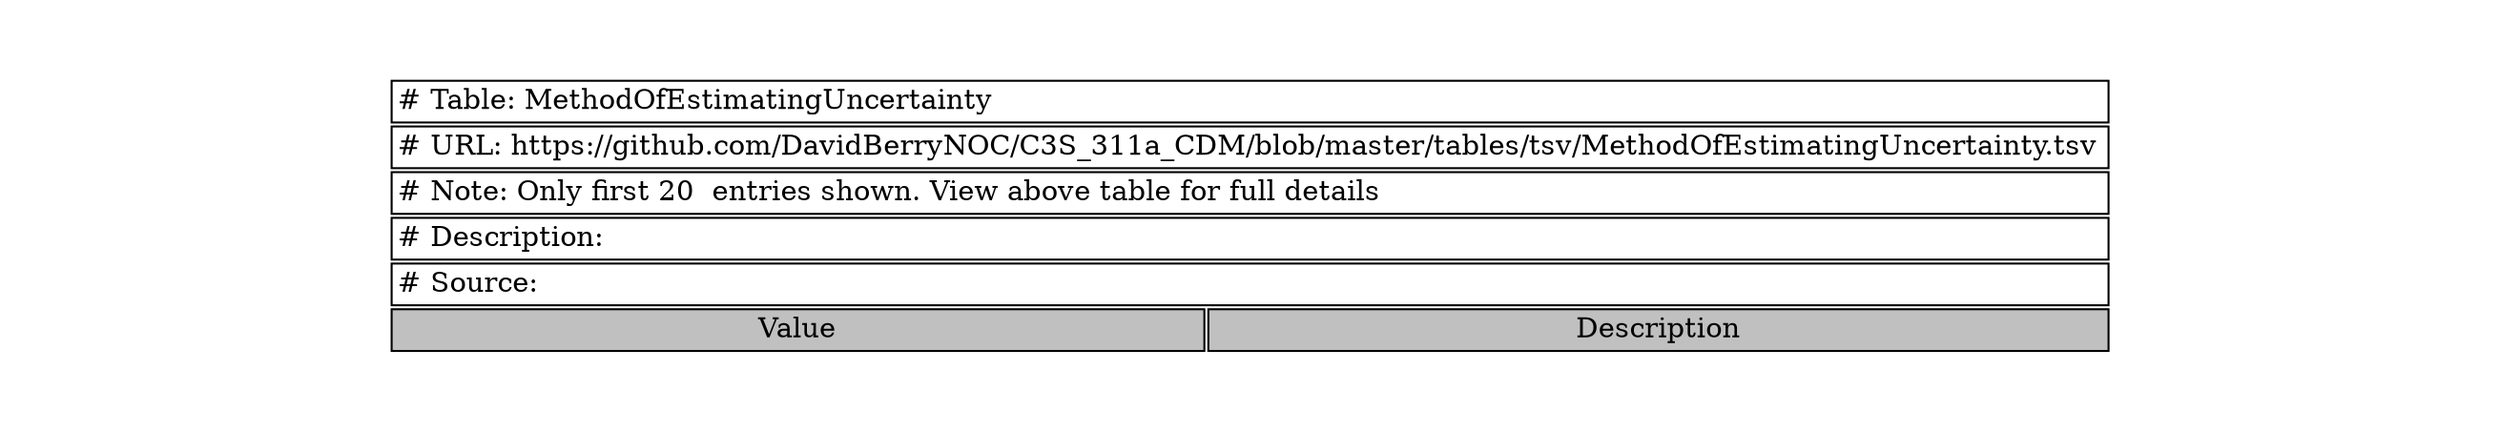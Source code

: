 digraph MethodOfEstimatingUncertainty {
node [color=white]
MethodOfEstimatingUncertainty [label=<<TABLE BORDER="0" CELLBORDER="1" CELLSPACING="2" COLOR="BLACK">
<TR><TD COLSPAN="2" ALIGN="left"># Table: MethodOfEstimatingUncertainty</TD></TR>
<TR><TD COLSPAN="2" ALIGN="left"># URL: https://github.com/DavidBerryNOC/C3S_311a_CDM/blob/master/tables/tsv/MethodOfEstimatingUncertainty.tsv</TD></TR>
<TR><TD COLSPAN="2" ALIGN="left"># Note: Only first 20  entries shown. View above table for full details</TD></TR>
<TR><TD ALIGN="left" COLSPAN="2"># Description:</TD></TR>
<TR><TD ALIGN="left" COLSPAN="2"># Source:</TD></TR>
<TR><TD BGCOLOR="GRAY">Value</TD><TD BGCOLOR="GRAY">Description</TD></TR>
</TABLE>>];
}
